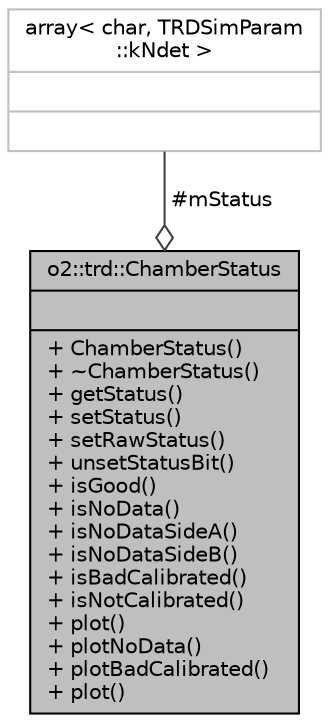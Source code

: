 digraph "o2::trd::ChamberStatus"
{
 // INTERACTIVE_SVG=YES
  bgcolor="transparent";
  edge [fontname="Helvetica",fontsize="10",labelfontname="Helvetica",labelfontsize="10"];
  node [fontname="Helvetica",fontsize="10",shape=record];
  Node1 [label="{o2::trd::ChamberStatus\n||+ ChamberStatus()\l+ ~ChamberStatus()\l+ getStatus()\l+ setStatus()\l+ setRawStatus()\l+ unsetStatusBit()\l+ isGood()\l+ isNoData()\l+ isNoDataSideA()\l+ isNoDataSideB()\l+ isBadCalibrated()\l+ isNotCalibrated()\l+ plot()\l+ plotNoData()\l+ plotBadCalibrated()\l+ plot()\l}",height=0.2,width=0.4,color="black", fillcolor="grey75", style="filled", fontcolor="black"];
  Node2 -> Node1 [color="grey25",fontsize="10",style="solid",label=" #mStatus" ,arrowhead="odiamond",fontname="Helvetica"];
  Node2 [label="{array\< char, TRDSimParam\l::kNdet \>\n||}",height=0.2,width=0.4,color="grey75"];
}
